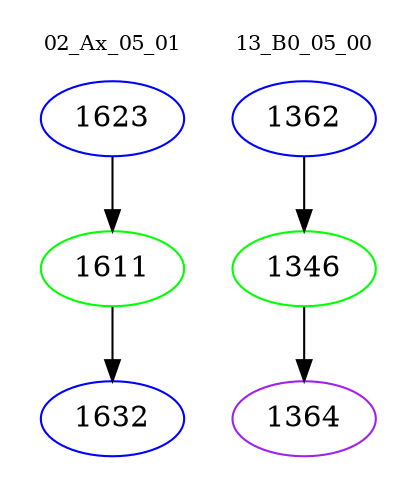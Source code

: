 digraph{
subgraph cluster_0 {
color = white
label = "02_Ax_05_01";
fontsize=10;
T0_1623 [label="1623", color="blue"]
T0_1623 -> T0_1611 [color="black"]
T0_1611 [label="1611", color="green"]
T0_1611 -> T0_1632 [color="black"]
T0_1632 [label="1632", color="blue"]
}
subgraph cluster_1 {
color = white
label = "13_B0_05_00";
fontsize=10;
T1_1362 [label="1362", color="blue"]
T1_1362 -> T1_1346 [color="black"]
T1_1346 [label="1346", color="green"]
T1_1346 -> T1_1364 [color="black"]
T1_1364 [label="1364", color="purple"]
}
}
